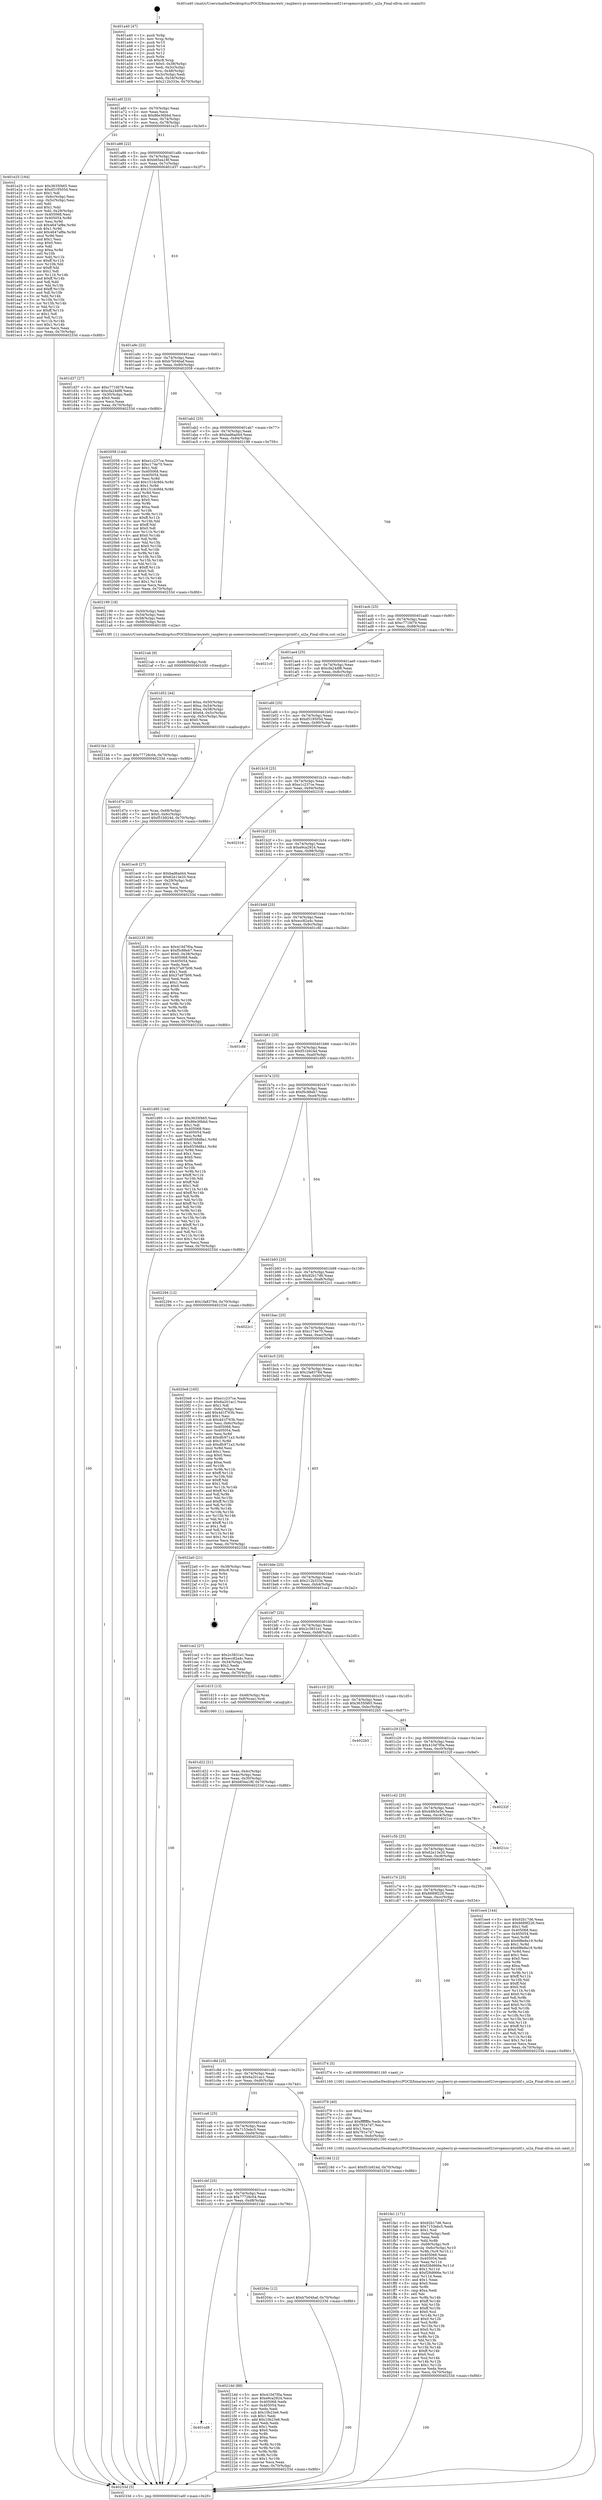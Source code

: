 digraph "0x401a40" {
  label = "0x401a40 (/mnt/c/Users/mathe/Desktop/tcc/POCII/binaries/extr_raspberry-pi-osexerciseslesson021evopensrcprintf.c_ui2a_Final-ollvm.out::main(0))"
  labelloc = "t"
  node[shape=record]

  Entry [label="",width=0.3,height=0.3,shape=circle,fillcolor=black,style=filled]
  "0x401a6f" [label="{
     0x401a6f [23]\l
     | [instrs]\l
     &nbsp;&nbsp;0x401a6f \<+3\>: mov -0x70(%rbp),%eax\l
     &nbsp;&nbsp;0x401a72 \<+2\>: mov %eax,%ecx\l
     &nbsp;&nbsp;0x401a74 \<+6\>: sub $0x86e36bbd,%ecx\l
     &nbsp;&nbsp;0x401a7a \<+3\>: mov %eax,-0x74(%rbp)\l
     &nbsp;&nbsp;0x401a7d \<+3\>: mov %ecx,-0x78(%rbp)\l
     &nbsp;&nbsp;0x401a80 \<+6\>: je 0000000000401e25 \<main+0x3e5\>\l
  }"]
  "0x401e25" [label="{
     0x401e25 [164]\l
     | [instrs]\l
     &nbsp;&nbsp;0x401e25 \<+5\>: mov $0x3635f465,%eax\l
     &nbsp;&nbsp;0x401e2a \<+5\>: mov $0xd519505d,%ecx\l
     &nbsp;&nbsp;0x401e2f \<+2\>: mov $0x1,%dl\l
     &nbsp;&nbsp;0x401e31 \<+3\>: mov -0x6c(%rbp),%esi\l
     &nbsp;&nbsp;0x401e34 \<+3\>: cmp -0x5c(%rbp),%esi\l
     &nbsp;&nbsp;0x401e37 \<+4\>: setl %dil\l
     &nbsp;&nbsp;0x401e3b \<+4\>: and $0x1,%dil\l
     &nbsp;&nbsp;0x401e3f \<+4\>: mov %dil,-0x29(%rbp)\l
     &nbsp;&nbsp;0x401e43 \<+7\>: mov 0x405068,%esi\l
     &nbsp;&nbsp;0x401e4a \<+8\>: mov 0x405054,%r8d\l
     &nbsp;&nbsp;0x401e52 \<+3\>: mov %esi,%r9d\l
     &nbsp;&nbsp;0x401e55 \<+7\>: sub $0x4647af8e,%r9d\l
     &nbsp;&nbsp;0x401e5c \<+4\>: sub $0x1,%r9d\l
     &nbsp;&nbsp;0x401e60 \<+7\>: add $0x4647af8e,%r9d\l
     &nbsp;&nbsp;0x401e67 \<+4\>: imul %r9d,%esi\l
     &nbsp;&nbsp;0x401e6b \<+3\>: and $0x1,%esi\l
     &nbsp;&nbsp;0x401e6e \<+3\>: cmp $0x0,%esi\l
     &nbsp;&nbsp;0x401e71 \<+4\>: sete %dil\l
     &nbsp;&nbsp;0x401e75 \<+4\>: cmp $0xa,%r8d\l
     &nbsp;&nbsp;0x401e79 \<+4\>: setl %r10b\l
     &nbsp;&nbsp;0x401e7d \<+3\>: mov %dil,%r11b\l
     &nbsp;&nbsp;0x401e80 \<+4\>: xor $0xff,%r11b\l
     &nbsp;&nbsp;0x401e84 \<+3\>: mov %r10b,%bl\l
     &nbsp;&nbsp;0x401e87 \<+3\>: xor $0xff,%bl\l
     &nbsp;&nbsp;0x401e8a \<+3\>: xor $0x1,%dl\l
     &nbsp;&nbsp;0x401e8d \<+3\>: mov %r11b,%r14b\l
     &nbsp;&nbsp;0x401e90 \<+4\>: and $0xff,%r14b\l
     &nbsp;&nbsp;0x401e94 \<+3\>: and %dl,%dil\l
     &nbsp;&nbsp;0x401e97 \<+3\>: mov %bl,%r15b\l
     &nbsp;&nbsp;0x401e9a \<+4\>: and $0xff,%r15b\l
     &nbsp;&nbsp;0x401e9e \<+3\>: and %dl,%r10b\l
     &nbsp;&nbsp;0x401ea1 \<+3\>: or %dil,%r14b\l
     &nbsp;&nbsp;0x401ea4 \<+3\>: or %r10b,%r15b\l
     &nbsp;&nbsp;0x401ea7 \<+3\>: xor %r15b,%r14b\l
     &nbsp;&nbsp;0x401eaa \<+3\>: or %bl,%r11b\l
     &nbsp;&nbsp;0x401ead \<+4\>: xor $0xff,%r11b\l
     &nbsp;&nbsp;0x401eb1 \<+3\>: or $0x1,%dl\l
     &nbsp;&nbsp;0x401eb4 \<+3\>: and %dl,%r11b\l
     &nbsp;&nbsp;0x401eb7 \<+3\>: or %r11b,%r14b\l
     &nbsp;&nbsp;0x401eba \<+4\>: test $0x1,%r14b\l
     &nbsp;&nbsp;0x401ebe \<+3\>: cmovne %ecx,%eax\l
     &nbsp;&nbsp;0x401ec1 \<+3\>: mov %eax,-0x70(%rbp)\l
     &nbsp;&nbsp;0x401ec4 \<+5\>: jmp 000000000040233d \<main+0x8fd\>\l
  }"]
  "0x401a86" [label="{
     0x401a86 [22]\l
     | [instrs]\l
     &nbsp;&nbsp;0x401a86 \<+5\>: jmp 0000000000401a8b \<main+0x4b\>\l
     &nbsp;&nbsp;0x401a8b \<+3\>: mov -0x74(%rbp),%eax\l
     &nbsp;&nbsp;0x401a8e \<+5\>: sub $0xb65ea18f,%eax\l
     &nbsp;&nbsp;0x401a93 \<+3\>: mov %eax,-0x7c(%rbp)\l
     &nbsp;&nbsp;0x401a96 \<+6\>: je 0000000000401d37 \<main+0x2f7\>\l
  }"]
  Exit [label="",width=0.3,height=0.3,shape=circle,fillcolor=black,style=filled,peripheries=2]
  "0x401d37" [label="{
     0x401d37 [27]\l
     | [instrs]\l
     &nbsp;&nbsp;0x401d37 \<+5\>: mov $0xc771fd79,%eax\l
     &nbsp;&nbsp;0x401d3c \<+5\>: mov $0xcfa24df8,%ecx\l
     &nbsp;&nbsp;0x401d41 \<+3\>: mov -0x30(%rbp),%edx\l
     &nbsp;&nbsp;0x401d44 \<+3\>: cmp $0x0,%edx\l
     &nbsp;&nbsp;0x401d47 \<+3\>: cmove %ecx,%eax\l
     &nbsp;&nbsp;0x401d4a \<+3\>: mov %eax,-0x70(%rbp)\l
     &nbsp;&nbsp;0x401d4d \<+5\>: jmp 000000000040233d \<main+0x8fd\>\l
  }"]
  "0x401a9c" [label="{
     0x401a9c [22]\l
     | [instrs]\l
     &nbsp;&nbsp;0x401a9c \<+5\>: jmp 0000000000401aa1 \<main+0x61\>\l
     &nbsp;&nbsp;0x401aa1 \<+3\>: mov -0x74(%rbp),%eax\l
     &nbsp;&nbsp;0x401aa4 \<+5\>: sub $0xb7b04baf,%eax\l
     &nbsp;&nbsp;0x401aa9 \<+3\>: mov %eax,-0x80(%rbp)\l
     &nbsp;&nbsp;0x401aac \<+6\>: je 0000000000402058 \<main+0x618\>\l
  }"]
  "0x401cd8" [label="{
     0x401cd8\l
  }", style=dashed]
  "0x402058" [label="{
     0x402058 [144]\l
     | [instrs]\l
     &nbsp;&nbsp;0x402058 \<+5\>: mov $0xe1c237ce,%eax\l
     &nbsp;&nbsp;0x40205d \<+5\>: mov $0xc174e70,%ecx\l
     &nbsp;&nbsp;0x402062 \<+2\>: mov $0x1,%dl\l
     &nbsp;&nbsp;0x402064 \<+7\>: mov 0x405068,%esi\l
     &nbsp;&nbsp;0x40206b \<+7\>: mov 0x405054,%edi\l
     &nbsp;&nbsp;0x402072 \<+3\>: mov %esi,%r8d\l
     &nbsp;&nbsp;0x402075 \<+7\>: add $0x151dc9d4,%r8d\l
     &nbsp;&nbsp;0x40207c \<+4\>: sub $0x1,%r8d\l
     &nbsp;&nbsp;0x402080 \<+7\>: sub $0x151dc9d4,%r8d\l
     &nbsp;&nbsp;0x402087 \<+4\>: imul %r8d,%esi\l
     &nbsp;&nbsp;0x40208b \<+3\>: and $0x1,%esi\l
     &nbsp;&nbsp;0x40208e \<+3\>: cmp $0x0,%esi\l
     &nbsp;&nbsp;0x402091 \<+4\>: sete %r9b\l
     &nbsp;&nbsp;0x402095 \<+3\>: cmp $0xa,%edi\l
     &nbsp;&nbsp;0x402098 \<+4\>: setl %r10b\l
     &nbsp;&nbsp;0x40209c \<+3\>: mov %r9b,%r11b\l
     &nbsp;&nbsp;0x40209f \<+4\>: xor $0xff,%r11b\l
     &nbsp;&nbsp;0x4020a3 \<+3\>: mov %r10b,%bl\l
     &nbsp;&nbsp;0x4020a6 \<+3\>: xor $0xff,%bl\l
     &nbsp;&nbsp;0x4020a9 \<+3\>: xor $0x0,%dl\l
     &nbsp;&nbsp;0x4020ac \<+3\>: mov %r11b,%r14b\l
     &nbsp;&nbsp;0x4020af \<+4\>: and $0x0,%r14b\l
     &nbsp;&nbsp;0x4020b3 \<+3\>: and %dl,%r9b\l
     &nbsp;&nbsp;0x4020b6 \<+3\>: mov %bl,%r15b\l
     &nbsp;&nbsp;0x4020b9 \<+4\>: and $0x0,%r15b\l
     &nbsp;&nbsp;0x4020bd \<+3\>: and %dl,%r10b\l
     &nbsp;&nbsp;0x4020c0 \<+3\>: or %r9b,%r14b\l
     &nbsp;&nbsp;0x4020c3 \<+3\>: or %r10b,%r15b\l
     &nbsp;&nbsp;0x4020c6 \<+3\>: xor %r15b,%r14b\l
     &nbsp;&nbsp;0x4020c9 \<+3\>: or %bl,%r11b\l
     &nbsp;&nbsp;0x4020cc \<+4\>: xor $0xff,%r11b\l
     &nbsp;&nbsp;0x4020d0 \<+3\>: or $0x0,%dl\l
     &nbsp;&nbsp;0x4020d3 \<+3\>: and %dl,%r11b\l
     &nbsp;&nbsp;0x4020d6 \<+3\>: or %r11b,%r14b\l
     &nbsp;&nbsp;0x4020d9 \<+4\>: test $0x1,%r14b\l
     &nbsp;&nbsp;0x4020dd \<+3\>: cmovne %ecx,%eax\l
     &nbsp;&nbsp;0x4020e0 \<+3\>: mov %eax,-0x70(%rbp)\l
     &nbsp;&nbsp;0x4020e3 \<+5\>: jmp 000000000040233d \<main+0x8fd\>\l
  }"]
  "0x401ab2" [label="{
     0x401ab2 [25]\l
     | [instrs]\l
     &nbsp;&nbsp;0x401ab2 \<+5\>: jmp 0000000000401ab7 \<main+0x77\>\l
     &nbsp;&nbsp;0x401ab7 \<+3\>: mov -0x74(%rbp),%eax\l
     &nbsp;&nbsp;0x401aba \<+5\>: sub $0xbad6ad44,%eax\l
     &nbsp;&nbsp;0x401abf \<+6\>: mov %eax,-0x84(%rbp)\l
     &nbsp;&nbsp;0x401ac5 \<+6\>: je 0000000000402199 \<main+0x759\>\l
  }"]
  "0x4021dd" [label="{
     0x4021dd [88]\l
     | [instrs]\l
     &nbsp;&nbsp;0x4021dd \<+5\>: mov $0x410d7f0a,%eax\l
     &nbsp;&nbsp;0x4021e2 \<+5\>: mov $0xe9ca2924,%ecx\l
     &nbsp;&nbsp;0x4021e7 \<+7\>: mov 0x405068,%edx\l
     &nbsp;&nbsp;0x4021ee \<+7\>: mov 0x405054,%esi\l
     &nbsp;&nbsp;0x4021f5 \<+2\>: mov %edx,%edi\l
     &nbsp;&nbsp;0x4021f7 \<+6\>: sub $0x10b23e6,%edi\l
     &nbsp;&nbsp;0x4021fd \<+3\>: sub $0x1,%edi\l
     &nbsp;&nbsp;0x402200 \<+6\>: add $0x10b23e6,%edi\l
     &nbsp;&nbsp;0x402206 \<+3\>: imul %edi,%edx\l
     &nbsp;&nbsp;0x402209 \<+3\>: and $0x1,%edx\l
     &nbsp;&nbsp;0x40220c \<+3\>: cmp $0x0,%edx\l
     &nbsp;&nbsp;0x40220f \<+4\>: sete %r8b\l
     &nbsp;&nbsp;0x402213 \<+3\>: cmp $0xa,%esi\l
     &nbsp;&nbsp;0x402216 \<+4\>: setl %r9b\l
     &nbsp;&nbsp;0x40221a \<+3\>: mov %r8b,%r10b\l
     &nbsp;&nbsp;0x40221d \<+3\>: and %r9b,%r10b\l
     &nbsp;&nbsp;0x402220 \<+3\>: xor %r9b,%r8b\l
     &nbsp;&nbsp;0x402223 \<+3\>: or %r8b,%r10b\l
     &nbsp;&nbsp;0x402226 \<+4\>: test $0x1,%r10b\l
     &nbsp;&nbsp;0x40222a \<+3\>: cmovne %ecx,%eax\l
     &nbsp;&nbsp;0x40222d \<+3\>: mov %eax,-0x70(%rbp)\l
     &nbsp;&nbsp;0x402230 \<+5\>: jmp 000000000040233d \<main+0x8fd\>\l
  }"]
  "0x402199" [label="{
     0x402199 [18]\l
     | [instrs]\l
     &nbsp;&nbsp;0x402199 \<+3\>: mov -0x50(%rbp),%edi\l
     &nbsp;&nbsp;0x40219c \<+3\>: mov -0x54(%rbp),%esi\l
     &nbsp;&nbsp;0x40219f \<+3\>: mov -0x58(%rbp),%edx\l
     &nbsp;&nbsp;0x4021a2 \<+4\>: mov -0x68(%rbp),%rcx\l
     &nbsp;&nbsp;0x4021a6 \<+5\>: call 00000000004013f0 \<ui2a\>\l
     | [calls]\l
     &nbsp;&nbsp;0x4013f0 \{1\} (/mnt/c/Users/mathe/Desktop/tcc/POCII/binaries/extr_raspberry-pi-osexerciseslesson021evopensrcprintf.c_ui2a_Final-ollvm.out::ui2a)\l
  }"]
  "0x401acb" [label="{
     0x401acb [25]\l
     | [instrs]\l
     &nbsp;&nbsp;0x401acb \<+5\>: jmp 0000000000401ad0 \<main+0x90\>\l
     &nbsp;&nbsp;0x401ad0 \<+3\>: mov -0x74(%rbp),%eax\l
     &nbsp;&nbsp;0x401ad3 \<+5\>: sub $0xc771fd79,%eax\l
     &nbsp;&nbsp;0x401ad8 \<+6\>: mov %eax,-0x88(%rbp)\l
     &nbsp;&nbsp;0x401ade \<+6\>: je 00000000004021c0 \<main+0x780\>\l
  }"]
  "0x4021b4" [label="{
     0x4021b4 [12]\l
     | [instrs]\l
     &nbsp;&nbsp;0x4021b4 \<+7\>: movl $0x77728c04,-0x70(%rbp)\l
     &nbsp;&nbsp;0x4021bb \<+5\>: jmp 000000000040233d \<main+0x8fd\>\l
  }"]
  "0x4021c0" [label="{
     0x4021c0\l
  }", style=dashed]
  "0x401ae4" [label="{
     0x401ae4 [25]\l
     | [instrs]\l
     &nbsp;&nbsp;0x401ae4 \<+5\>: jmp 0000000000401ae9 \<main+0xa9\>\l
     &nbsp;&nbsp;0x401ae9 \<+3\>: mov -0x74(%rbp),%eax\l
     &nbsp;&nbsp;0x401aec \<+5\>: sub $0xcfa24df8,%eax\l
     &nbsp;&nbsp;0x401af1 \<+6\>: mov %eax,-0x8c(%rbp)\l
     &nbsp;&nbsp;0x401af7 \<+6\>: je 0000000000401d52 \<main+0x312\>\l
  }"]
  "0x4021ab" [label="{
     0x4021ab [9]\l
     | [instrs]\l
     &nbsp;&nbsp;0x4021ab \<+4\>: mov -0x68(%rbp),%rdi\l
     &nbsp;&nbsp;0x4021af \<+5\>: call 0000000000401030 \<free@plt\>\l
     | [calls]\l
     &nbsp;&nbsp;0x401030 \{1\} (unknown)\l
  }"]
  "0x401d52" [label="{
     0x401d52 [44]\l
     | [instrs]\l
     &nbsp;&nbsp;0x401d52 \<+7\>: movl $0xa,-0x50(%rbp)\l
     &nbsp;&nbsp;0x401d59 \<+7\>: movl $0xa,-0x54(%rbp)\l
     &nbsp;&nbsp;0x401d60 \<+7\>: movl $0xa,-0x58(%rbp)\l
     &nbsp;&nbsp;0x401d67 \<+7\>: movl $0x64,-0x5c(%rbp)\l
     &nbsp;&nbsp;0x401d6e \<+4\>: movslq -0x5c(%rbp),%rax\l
     &nbsp;&nbsp;0x401d72 \<+4\>: shl $0x0,%rax\l
     &nbsp;&nbsp;0x401d76 \<+3\>: mov %rax,%rdi\l
     &nbsp;&nbsp;0x401d79 \<+5\>: call 0000000000401050 \<malloc@plt\>\l
     | [calls]\l
     &nbsp;&nbsp;0x401050 \{1\} (unknown)\l
  }"]
  "0x401afd" [label="{
     0x401afd [25]\l
     | [instrs]\l
     &nbsp;&nbsp;0x401afd \<+5\>: jmp 0000000000401b02 \<main+0xc2\>\l
     &nbsp;&nbsp;0x401b02 \<+3\>: mov -0x74(%rbp),%eax\l
     &nbsp;&nbsp;0x401b05 \<+5\>: sub $0xd519505d,%eax\l
     &nbsp;&nbsp;0x401b0a \<+6\>: mov %eax,-0x90(%rbp)\l
     &nbsp;&nbsp;0x401b10 \<+6\>: je 0000000000401ec9 \<main+0x489\>\l
  }"]
  "0x401cbf" [label="{
     0x401cbf [25]\l
     | [instrs]\l
     &nbsp;&nbsp;0x401cbf \<+5\>: jmp 0000000000401cc4 \<main+0x284\>\l
     &nbsp;&nbsp;0x401cc4 \<+3\>: mov -0x74(%rbp),%eax\l
     &nbsp;&nbsp;0x401cc7 \<+5\>: sub $0x77728c04,%eax\l
     &nbsp;&nbsp;0x401ccc \<+6\>: mov %eax,-0xd8(%rbp)\l
     &nbsp;&nbsp;0x401cd2 \<+6\>: je 00000000004021dd \<main+0x79d\>\l
  }"]
  "0x401ec9" [label="{
     0x401ec9 [27]\l
     | [instrs]\l
     &nbsp;&nbsp;0x401ec9 \<+5\>: mov $0xbad6ad44,%eax\l
     &nbsp;&nbsp;0x401ece \<+5\>: mov $0x62e13e20,%ecx\l
     &nbsp;&nbsp;0x401ed3 \<+3\>: mov -0x29(%rbp),%dl\l
     &nbsp;&nbsp;0x401ed6 \<+3\>: test $0x1,%dl\l
     &nbsp;&nbsp;0x401ed9 \<+3\>: cmovne %ecx,%eax\l
     &nbsp;&nbsp;0x401edc \<+3\>: mov %eax,-0x70(%rbp)\l
     &nbsp;&nbsp;0x401edf \<+5\>: jmp 000000000040233d \<main+0x8fd\>\l
  }"]
  "0x401b16" [label="{
     0x401b16 [25]\l
     | [instrs]\l
     &nbsp;&nbsp;0x401b16 \<+5\>: jmp 0000000000401b1b \<main+0xdb\>\l
     &nbsp;&nbsp;0x401b1b \<+3\>: mov -0x74(%rbp),%eax\l
     &nbsp;&nbsp;0x401b1e \<+5\>: sub $0xe1c237ce,%eax\l
     &nbsp;&nbsp;0x401b23 \<+6\>: mov %eax,-0x94(%rbp)\l
     &nbsp;&nbsp;0x401b29 \<+6\>: je 0000000000402316 \<main+0x8d6\>\l
  }"]
  "0x40204c" [label="{
     0x40204c [12]\l
     | [instrs]\l
     &nbsp;&nbsp;0x40204c \<+7\>: movl $0xb7b04baf,-0x70(%rbp)\l
     &nbsp;&nbsp;0x402053 \<+5\>: jmp 000000000040233d \<main+0x8fd\>\l
  }"]
  "0x402316" [label="{
     0x402316\l
  }", style=dashed]
  "0x401b2f" [label="{
     0x401b2f [25]\l
     | [instrs]\l
     &nbsp;&nbsp;0x401b2f \<+5\>: jmp 0000000000401b34 \<main+0xf4\>\l
     &nbsp;&nbsp;0x401b34 \<+3\>: mov -0x74(%rbp),%eax\l
     &nbsp;&nbsp;0x401b37 \<+5\>: sub $0xe9ca2924,%eax\l
     &nbsp;&nbsp;0x401b3c \<+6\>: mov %eax,-0x98(%rbp)\l
     &nbsp;&nbsp;0x401b42 \<+6\>: je 0000000000402235 \<main+0x7f5\>\l
  }"]
  "0x401ca6" [label="{
     0x401ca6 [25]\l
     | [instrs]\l
     &nbsp;&nbsp;0x401ca6 \<+5\>: jmp 0000000000401cab \<main+0x26b\>\l
     &nbsp;&nbsp;0x401cab \<+3\>: mov -0x74(%rbp),%eax\l
     &nbsp;&nbsp;0x401cae \<+5\>: sub $0x7153ebc5,%eax\l
     &nbsp;&nbsp;0x401cb3 \<+6\>: mov %eax,-0xd4(%rbp)\l
     &nbsp;&nbsp;0x401cb9 \<+6\>: je 000000000040204c \<main+0x60c\>\l
  }"]
  "0x402235" [label="{
     0x402235 [95]\l
     | [instrs]\l
     &nbsp;&nbsp;0x402235 \<+5\>: mov $0x410d7f0a,%eax\l
     &nbsp;&nbsp;0x40223a \<+5\>: mov $0xf5c88eb7,%ecx\l
     &nbsp;&nbsp;0x40223f \<+7\>: movl $0x0,-0x38(%rbp)\l
     &nbsp;&nbsp;0x402246 \<+7\>: mov 0x405068,%edx\l
     &nbsp;&nbsp;0x40224d \<+7\>: mov 0x405054,%esi\l
     &nbsp;&nbsp;0x402254 \<+2\>: mov %edx,%edi\l
     &nbsp;&nbsp;0x402256 \<+6\>: sub $0x37a97b06,%edi\l
     &nbsp;&nbsp;0x40225c \<+3\>: sub $0x1,%edi\l
     &nbsp;&nbsp;0x40225f \<+6\>: add $0x37a97b06,%edi\l
     &nbsp;&nbsp;0x402265 \<+3\>: imul %edi,%edx\l
     &nbsp;&nbsp;0x402268 \<+3\>: and $0x1,%edx\l
     &nbsp;&nbsp;0x40226b \<+3\>: cmp $0x0,%edx\l
     &nbsp;&nbsp;0x40226e \<+4\>: sete %r8b\l
     &nbsp;&nbsp;0x402272 \<+3\>: cmp $0xa,%esi\l
     &nbsp;&nbsp;0x402275 \<+4\>: setl %r9b\l
     &nbsp;&nbsp;0x402279 \<+3\>: mov %r8b,%r10b\l
     &nbsp;&nbsp;0x40227c \<+3\>: and %r9b,%r10b\l
     &nbsp;&nbsp;0x40227f \<+3\>: xor %r9b,%r8b\l
     &nbsp;&nbsp;0x402282 \<+3\>: or %r8b,%r10b\l
     &nbsp;&nbsp;0x402285 \<+4\>: test $0x1,%r10b\l
     &nbsp;&nbsp;0x402289 \<+3\>: cmovne %ecx,%eax\l
     &nbsp;&nbsp;0x40228c \<+3\>: mov %eax,-0x70(%rbp)\l
     &nbsp;&nbsp;0x40228f \<+5\>: jmp 000000000040233d \<main+0x8fd\>\l
  }"]
  "0x401b48" [label="{
     0x401b48 [25]\l
     | [instrs]\l
     &nbsp;&nbsp;0x401b48 \<+5\>: jmp 0000000000401b4d \<main+0x10d\>\l
     &nbsp;&nbsp;0x401b4d \<+3\>: mov -0x74(%rbp),%eax\l
     &nbsp;&nbsp;0x401b50 \<+5\>: sub $0xecc82a4c,%eax\l
     &nbsp;&nbsp;0x401b55 \<+6\>: mov %eax,-0x9c(%rbp)\l
     &nbsp;&nbsp;0x401b5b \<+6\>: je 0000000000401cfd \<main+0x2bd\>\l
  }"]
  "0x40218d" [label="{
     0x40218d [12]\l
     | [instrs]\l
     &nbsp;&nbsp;0x40218d \<+7\>: movl $0xf51b924d,-0x70(%rbp)\l
     &nbsp;&nbsp;0x402194 \<+5\>: jmp 000000000040233d \<main+0x8fd\>\l
  }"]
  "0x401cfd" [label="{
     0x401cfd\l
  }", style=dashed]
  "0x401b61" [label="{
     0x401b61 [25]\l
     | [instrs]\l
     &nbsp;&nbsp;0x401b61 \<+5\>: jmp 0000000000401b66 \<main+0x126\>\l
     &nbsp;&nbsp;0x401b66 \<+3\>: mov -0x74(%rbp),%eax\l
     &nbsp;&nbsp;0x401b69 \<+5\>: sub $0xf51b924d,%eax\l
     &nbsp;&nbsp;0x401b6e \<+6\>: mov %eax,-0xa0(%rbp)\l
     &nbsp;&nbsp;0x401b74 \<+6\>: je 0000000000401d95 \<main+0x355\>\l
  }"]
  "0x401fa1" [label="{
     0x401fa1 [171]\l
     | [instrs]\l
     &nbsp;&nbsp;0x401fa1 \<+5\>: mov $0x92b17d6,%ecx\l
     &nbsp;&nbsp;0x401fa6 \<+5\>: mov $0x7153ebc5,%edx\l
     &nbsp;&nbsp;0x401fab \<+3\>: mov $0x1,%sil\l
     &nbsp;&nbsp;0x401fae \<+6\>: mov -0xdc(%rbp),%edi\l
     &nbsp;&nbsp;0x401fb4 \<+3\>: imul %eax,%edi\l
     &nbsp;&nbsp;0x401fb7 \<+3\>: mov %dil,%r8b\l
     &nbsp;&nbsp;0x401fba \<+4\>: mov -0x68(%rbp),%r9\l
     &nbsp;&nbsp;0x401fbe \<+4\>: movslq -0x6c(%rbp),%r10\l
     &nbsp;&nbsp;0x401fc2 \<+4\>: mov %r8b,(%r9,%r10,1)\l
     &nbsp;&nbsp;0x401fc6 \<+7\>: mov 0x405068,%eax\l
     &nbsp;&nbsp;0x401fcd \<+7\>: mov 0x405054,%edi\l
     &nbsp;&nbsp;0x401fd4 \<+3\>: mov %eax,%r11d\l
     &nbsp;&nbsp;0x401fd7 \<+7\>: add $0xf28d666e,%r11d\l
     &nbsp;&nbsp;0x401fde \<+4\>: sub $0x1,%r11d\l
     &nbsp;&nbsp;0x401fe2 \<+7\>: sub $0xf28d666e,%r11d\l
     &nbsp;&nbsp;0x401fe9 \<+4\>: imul %r11d,%eax\l
     &nbsp;&nbsp;0x401fed \<+3\>: and $0x1,%eax\l
     &nbsp;&nbsp;0x401ff0 \<+3\>: cmp $0x0,%eax\l
     &nbsp;&nbsp;0x401ff3 \<+4\>: sete %r8b\l
     &nbsp;&nbsp;0x401ff7 \<+3\>: cmp $0xa,%edi\l
     &nbsp;&nbsp;0x401ffa \<+3\>: setl %bl\l
     &nbsp;&nbsp;0x401ffd \<+3\>: mov %r8b,%r14b\l
     &nbsp;&nbsp;0x402000 \<+4\>: xor $0xff,%r14b\l
     &nbsp;&nbsp;0x402004 \<+3\>: mov %bl,%r15b\l
     &nbsp;&nbsp;0x402007 \<+4\>: xor $0xff,%r15b\l
     &nbsp;&nbsp;0x40200b \<+4\>: xor $0x0,%sil\l
     &nbsp;&nbsp;0x40200f \<+3\>: mov %r14b,%r12b\l
     &nbsp;&nbsp;0x402012 \<+4\>: and $0x0,%r12b\l
     &nbsp;&nbsp;0x402016 \<+3\>: and %sil,%r8b\l
     &nbsp;&nbsp;0x402019 \<+3\>: mov %r15b,%r13b\l
     &nbsp;&nbsp;0x40201c \<+4\>: and $0x0,%r13b\l
     &nbsp;&nbsp;0x402020 \<+3\>: and %sil,%bl\l
     &nbsp;&nbsp;0x402023 \<+3\>: or %r8b,%r12b\l
     &nbsp;&nbsp;0x402026 \<+3\>: or %bl,%r13b\l
     &nbsp;&nbsp;0x402029 \<+3\>: xor %r13b,%r12b\l
     &nbsp;&nbsp;0x40202c \<+3\>: or %r15b,%r14b\l
     &nbsp;&nbsp;0x40202f \<+4\>: xor $0xff,%r14b\l
     &nbsp;&nbsp;0x402033 \<+4\>: or $0x0,%sil\l
     &nbsp;&nbsp;0x402037 \<+3\>: and %sil,%r14b\l
     &nbsp;&nbsp;0x40203a \<+3\>: or %r14b,%r12b\l
     &nbsp;&nbsp;0x40203d \<+4\>: test $0x1,%r12b\l
     &nbsp;&nbsp;0x402041 \<+3\>: cmovne %edx,%ecx\l
     &nbsp;&nbsp;0x402044 \<+3\>: mov %ecx,-0x70(%rbp)\l
     &nbsp;&nbsp;0x402047 \<+5\>: jmp 000000000040233d \<main+0x8fd\>\l
  }"]
  "0x401d95" [label="{
     0x401d95 [144]\l
     | [instrs]\l
     &nbsp;&nbsp;0x401d95 \<+5\>: mov $0x3635f465,%eax\l
     &nbsp;&nbsp;0x401d9a \<+5\>: mov $0x86e36bbd,%ecx\l
     &nbsp;&nbsp;0x401d9f \<+2\>: mov $0x1,%dl\l
     &nbsp;&nbsp;0x401da1 \<+7\>: mov 0x405068,%esi\l
     &nbsp;&nbsp;0x401da8 \<+7\>: mov 0x405054,%edi\l
     &nbsp;&nbsp;0x401daf \<+3\>: mov %esi,%r8d\l
     &nbsp;&nbsp;0x401db2 \<+7\>: add $0x6558d8a1,%r8d\l
     &nbsp;&nbsp;0x401db9 \<+4\>: sub $0x1,%r8d\l
     &nbsp;&nbsp;0x401dbd \<+7\>: sub $0x6558d8a1,%r8d\l
     &nbsp;&nbsp;0x401dc4 \<+4\>: imul %r8d,%esi\l
     &nbsp;&nbsp;0x401dc8 \<+3\>: and $0x1,%esi\l
     &nbsp;&nbsp;0x401dcb \<+3\>: cmp $0x0,%esi\l
     &nbsp;&nbsp;0x401dce \<+4\>: sete %r9b\l
     &nbsp;&nbsp;0x401dd2 \<+3\>: cmp $0xa,%edi\l
     &nbsp;&nbsp;0x401dd5 \<+4\>: setl %r10b\l
     &nbsp;&nbsp;0x401dd9 \<+3\>: mov %r9b,%r11b\l
     &nbsp;&nbsp;0x401ddc \<+4\>: xor $0xff,%r11b\l
     &nbsp;&nbsp;0x401de0 \<+3\>: mov %r10b,%bl\l
     &nbsp;&nbsp;0x401de3 \<+3\>: xor $0xff,%bl\l
     &nbsp;&nbsp;0x401de6 \<+3\>: xor $0x1,%dl\l
     &nbsp;&nbsp;0x401de9 \<+3\>: mov %r11b,%r14b\l
     &nbsp;&nbsp;0x401dec \<+4\>: and $0xff,%r14b\l
     &nbsp;&nbsp;0x401df0 \<+3\>: and %dl,%r9b\l
     &nbsp;&nbsp;0x401df3 \<+3\>: mov %bl,%r15b\l
     &nbsp;&nbsp;0x401df6 \<+4\>: and $0xff,%r15b\l
     &nbsp;&nbsp;0x401dfa \<+3\>: and %dl,%r10b\l
     &nbsp;&nbsp;0x401dfd \<+3\>: or %r9b,%r14b\l
     &nbsp;&nbsp;0x401e00 \<+3\>: or %r10b,%r15b\l
     &nbsp;&nbsp;0x401e03 \<+3\>: xor %r15b,%r14b\l
     &nbsp;&nbsp;0x401e06 \<+3\>: or %bl,%r11b\l
     &nbsp;&nbsp;0x401e09 \<+4\>: xor $0xff,%r11b\l
     &nbsp;&nbsp;0x401e0d \<+3\>: or $0x1,%dl\l
     &nbsp;&nbsp;0x401e10 \<+3\>: and %dl,%r11b\l
     &nbsp;&nbsp;0x401e13 \<+3\>: or %r11b,%r14b\l
     &nbsp;&nbsp;0x401e16 \<+4\>: test $0x1,%r14b\l
     &nbsp;&nbsp;0x401e1a \<+3\>: cmovne %ecx,%eax\l
     &nbsp;&nbsp;0x401e1d \<+3\>: mov %eax,-0x70(%rbp)\l
     &nbsp;&nbsp;0x401e20 \<+5\>: jmp 000000000040233d \<main+0x8fd\>\l
  }"]
  "0x401b7a" [label="{
     0x401b7a [25]\l
     | [instrs]\l
     &nbsp;&nbsp;0x401b7a \<+5\>: jmp 0000000000401b7f \<main+0x13f\>\l
     &nbsp;&nbsp;0x401b7f \<+3\>: mov -0x74(%rbp),%eax\l
     &nbsp;&nbsp;0x401b82 \<+5\>: sub $0xf5c88eb7,%eax\l
     &nbsp;&nbsp;0x401b87 \<+6\>: mov %eax,-0xa4(%rbp)\l
     &nbsp;&nbsp;0x401b8d \<+6\>: je 0000000000402294 \<main+0x854\>\l
  }"]
  "0x401f79" [label="{
     0x401f79 [40]\l
     | [instrs]\l
     &nbsp;&nbsp;0x401f79 \<+5\>: mov $0x2,%ecx\l
     &nbsp;&nbsp;0x401f7e \<+1\>: cltd\l
     &nbsp;&nbsp;0x401f7f \<+2\>: idiv %ecx\l
     &nbsp;&nbsp;0x401f81 \<+6\>: imul $0xfffffffe,%edx,%ecx\l
     &nbsp;&nbsp;0x401f87 \<+6\>: sub $0x791e7d7,%ecx\l
     &nbsp;&nbsp;0x401f8d \<+3\>: add $0x1,%ecx\l
     &nbsp;&nbsp;0x401f90 \<+6\>: add $0x791e7d7,%ecx\l
     &nbsp;&nbsp;0x401f96 \<+6\>: mov %ecx,-0xdc(%rbp)\l
     &nbsp;&nbsp;0x401f9c \<+5\>: call 0000000000401160 \<next_i\>\l
     | [calls]\l
     &nbsp;&nbsp;0x401160 \{100\} (/mnt/c/Users/mathe/Desktop/tcc/POCII/binaries/extr_raspberry-pi-osexerciseslesson021evopensrcprintf.c_ui2a_Final-ollvm.out::next_i)\l
  }"]
  "0x402294" [label="{
     0x402294 [12]\l
     | [instrs]\l
     &nbsp;&nbsp;0x402294 \<+7\>: movl $0x1fa83784,-0x70(%rbp)\l
     &nbsp;&nbsp;0x40229b \<+5\>: jmp 000000000040233d \<main+0x8fd\>\l
  }"]
  "0x401b93" [label="{
     0x401b93 [25]\l
     | [instrs]\l
     &nbsp;&nbsp;0x401b93 \<+5\>: jmp 0000000000401b98 \<main+0x158\>\l
     &nbsp;&nbsp;0x401b98 \<+3\>: mov -0x74(%rbp),%eax\l
     &nbsp;&nbsp;0x401b9b \<+5\>: sub $0x92b17d6,%eax\l
     &nbsp;&nbsp;0x401ba0 \<+6\>: mov %eax,-0xa8(%rbp)\l
     &nbsp;&nbsp;0x401ba6 \<+6\>: je 00000000004022c1 \<main+0x881\>\l
  }"]
  "0x401c8d" [label="{
     0x401c8d [25]\l
     | [instrs]\l
     &nbsp;&nbsp;0x401c8d \<+5\>: jmp 0000000000401c92 \<main+0x252\>\l
     &nbsp;&nbsp;0x401c92 \<+3\>: mov -0x74(%rbp),%eax\l
     &nbsp;&nbsp;0x401c95 \<+5\>: sub $0x6a201ac1,%eax\l
     &nbsp;&nbsp;0x401c9a \<+6\>: mov %eax,-0xd0(%rbp)\l
     &nbsp;&nbsp;0x401ca0 \<+6\>: je 000000000040218d \<main+0x74d\>\l
  }"]
  "0x4022c1" [label="{
     0x4022c1\l
  }", style=dashed]
  "0x401bac" [label="{
     0x401bac [25]\l
     | [instrs]\l
     &nbsp;&nbsp;0x401bac \<+5\>: jmp 0000000000401bb1 \<main+0x171\>\l
     &nbsp;&nbsp;0x401bb1 \<+3\>: mov -0x74(%rbp),%eax\l
     &nbsp;&nbsp;0x401bb4 \<+5\>: sub $0xc174e70,%eax\l
     &nbsp;&nbsp;0x401bb9 \<+6\>: mov %eax,-0xac(%rbp)\l
     &nbsp;&nbsp;0x401bbf \<+6\>: je 00000000004020e8 \<main+0x6a8\>\l
  }"]
  "0x401f74" [label="{
     0x401f74 [5]\l
     | [instrs]\l
     &nbsp;&nbsp;0x401f74 \<+5\>: call 0000000000401160 \<next_i\>\l
     | [calls]\l
     &nbsp;&nbsp;0x401160 \{100\} (/mnt/c/Users/mathe/Desktop/tcc/POCII/binaries/extr_raspberry-pi-osexerciseslesson021evopensrcprintf.c_ui2a_Final-ollvm.out::next_i)\l
  }"]
  "0x4020e8" [label="{
     0x4020e8 [165]\l
     | [instrs]\l
     &nbsp;&nbsp;0x4020e8 \<+5\>: mov $0xe1c237ce,%eax\l
     &nbsp;&nbsp;0x4020ed \<+5\>: mov $0x6a201ac1,%ecx\l
     &nbsp;&nbsp;0x4020f2 \<+2\>: mov $0x1,%dl\l
     &nbsp;&nbsp;0x4020f4 \<+3\>: mov -0x6c(%rbp),%esi\l
     &nbsp;&nbsp;0x4020f7 \<+6\>: add $0x4d1f763b,%esi\l
     &nbsp;&nbsp;0x4020fd \<+3\>: add $0x1,%esi\l
     &nbsp;&nbsp;0x402100 \<+6\>: sub $0x4d1f763b,%esi\l
     &nbsp;&nbsp;0x402106 \<+3\>: mov %esi,-0x6c(%rbp)\l
     &nbsp;&nbsp;0x402109 \<+7\>: mov 0x405068,%esi\l
     &nbsp;&nbsp;0x402110 \<+7\>: mov 0x405054,%edi\l
     &nbsp;&nbsp;0x402117 \<+3\>: mov %esi,%r8d\l
     &nbsp;&nbsp;0x40211a \<+7\>: add $0xdfc971a3,%r8d\l
     &nbsp;&nbsp;0x402121 \<+4\>: sub $0x1,%r8d\l
     &nbsp;&nbsp;0x402125 \<+7\>: sub $0xdfc971a3,%r8d\l
     &nbsp;&nbsp;0x40212c \<+4\>: imul %r8d,%esi\l
     &nbsp;&nbsp;0x402130 \<+3\>: and $0x1,%esi\l
     &nbsp;&nbsp;0x402133 \<+3\>: cmp $0x0,%esi\l
     &nbsp;&nbsp;0x402136 \<+4\>: sete %r9b\l
     &nbsp;&nbsp;0x40213a \<+3\>: cmp $0xa,%edi\l
     &nbsp;&nbsp;0x40213d \<+4\>: setl %r10b\l
     &nbsp;&nbsp;0x402141 \<+3\>: mov %r9b,%r11b\l
     &nbsp;&nbsp;0x402144 \<+4\>: xor $0xff,%r11b\l
     &nbsp;&nbsp;0x402148 \<+3\>: mov %r10b,%bl\l
     &nbsp;&nbsp;0x40214b \<+3\>: xor $0xff,%bl\l
     &nbsp;&nbsp;0x40214e \<+3\>: xor $0x1,%dl\l
     &nbsp;&nbsp;0x402151 \<+3\>: mov %r11b,%r14b\l
     &nbsp;&nbsp;0x402154 \<+4\>: and $0xff,%r14b\l
     &nbsp;&nbsp;0x402158 \<+3\>: and %dl,%r9b\l
     &nbsp;&nbsp;0x40215b \<+3\>: mov %bl,%r15b\l
     &nbsp;&nbsp;0x40215e \<+4\>: and $0xff,%r15b\l
     &nbsp;&nbsp;0x402162 \<+3\>: and %dl,%r10b\l
     &nbsp;&nbsp;0x402165 \<+3\>: or %r9b,%r14b\l
     &nbsp;&nbsp;0x402168 \<+3\>: or %r10b,%r15b\l
     &nbsp;&nbsp;0x40216b \<+3\>: xor %r15b,%r14b\l
     &nbsp;&nbsp;0x40216e \<+3\>: or %bl,%r11b\l
     &nbsp;&nbsp;0x402171 \<+4\>: xor $0xff,%r11b\l
     &nbsp;&nbsp;0x402175 \<+3\>: or $0x1,%dl\l
     &nbsp;&nbsp;0x402178 \<+3\>: and %dl,%r11b\l
     &nbsp;&nbsp;0x40217b \<+3\>: or %r11b,%r14b\l
     &nbsp;&nbsp;0x40217e \<+4\>: test $0x1,%r14b\l
     &nbsp;&nbsp;0x402182 \<+3\>: cmovne %ecx,%eax\l
     &nbsp;&nbsp;0x402185 \<+3\>: mov %eax,-0x70(%rbp)\l
     &nbsp;&nbsp;0x402188 \<+5\>: jmp 000000000040233d \<main+0x8fd\>\l
  }"]
  "0x401bc5" [label="{
     0x401bc5 [25]\l
     | [instrs]\l
     &nbsp;&nbsp;0x401bc5 \<+5\>: jmp 0000000000401bca \<main+0x18a\>\l
     &nbsp;&nbsp;0x401bca \<+3\>: mov -0x74(%rbp),%eax\l
     &nbsp;&nbsp;0x401bcd \<+5\>: sub $0x1fa83784,%eax\l
     &nbsp;&nbsp;0x401bd2 \<+6\>: mov %eax,-0xb0(%rbp)\l
     &nbsp;&nbsp;0x401bd8 \<+6\>: je 00000000004022a0 \<main+0x860\>\l
  }"]
  "0x401c74" [label="{
     0x401c74 [25]\l
     | [instrs]\l
     &nbsp;&nbsp;0x401c74 \<+5\>: jmp 0000000000401c79 \<main+0x239\>\l
     &nbsp;&nbsp;0x401c79 \<+3\>: mov -0x74(%rbp),%eax\l
     &nbsp;&nbsp;0x401c7c \<+5\>: sub $0x6689f226,%eax\l
     &nbsp;&nbsp;0x401c81 \<+6\>: mov %eax,-0xcc(%rbp)\l
     &nbsp;&nbsp;0x401c87 \<+6\>: je 0000000000401f74 \<main+0x534\>\l
  }"]
  "0x4022a0" [label="{
     0x4022a0 [21]\l
     | [instrs]\l
     &nbsp;&nbsp;0x4022a0 \<+3\>: mov -0x38(%rbp),%eax\l
     &nbsp;&nbsp;0x4022a3 \<+7\>: add $0xc8,%rsp\l
     &nbsp;&nbsp;0x4022aa \<+1\>: pop %rbx\l
     &nbsp;&nbsp;0x4022ab \<+2\>: pop %r12\l
     &nbsp;&nbsp;0x4022ad \<+2\>: pop %r13\l
     &nbsp;&nbsp;0x4022af \<+2\>: pop %r14\l
     &nbsp;&nbsp;0x4022b1 \<+2\>: pop %r15\l
     &nbsp;&nbsp;0x4022b3 \<+1\>: pop %rbp\l
     &nbsp;&nbsp;0x4022b4 \<+1\>: ret\l
  }"]
  "0x401bde" [label="{
     0x401bde [25]\l
     | [instrs]\l
     &nbsp;&nbsp;0x401bde \<+5\>: jmp 0000000000401be3 \<main+0x1a3\>\l
     &nbsp;&nbsp;0x401be3 \<+3\>: mov -0x74(%rbp),%eax\l
     &nbsp;&nbsp;0x401be6 \<+5\>: sub $0x212b333e,%eax\l
     &nbsp;&nbsp;0x401beb \<+6\>: mov %eax,-0xb4(%rbp)\l
     &nbsp;&nbsp;0x401bf1 \<+6\>: je 0000000000401ce2 \<main+0x2a2\>\l
  }"]
  "0x401ee4" [label="{
     0x401ee4 [144]\l
     | [instrs]\l
     &nbsp;&nbsp;0x401ee4 \<+5\>: mov $0x92b17d6,%eax\l
     &nbsp;&nbsp;0x401ee9 \<+5\>: mov $0x6689f226,%ecx\l
     &nbsp;&nbsp;0x401eee \<+2\>: mov $0x1,%dl\l
     &nbsp;&nbsp;0x401ef0 \<+7\>: mov 0x405068,%esi\l
     &nbsp;&nbsp;0x401ef7 \<+7\>: mov 0x405054,%edi\l
     &nbsp;&nbsp;0x401efe \<+3\>: mov %esi,%r8d\l
     &nbsp;&nbsp;0x401f01 \<+7\>: add $0x6f8e9a19,%r8d\l
     &nbsp;&nbsp;0x401f08 \<+4\>: sub $0x1,%r8d\l
     &nbsp;&nbsp;0x401f0c \<+7\>: sub $0x6f8e9a19,%r8d\l
     &nbsp;&nbsp;0x401f13 \<+4\>: imul %r8d,%esi\l
     &nbsp;&nbsp;0x401f17 \<+3\>: and $0x1,%esi\l
     &nbsp;&nbsp;0x401f1a \<+3\>: cmp $0x0,%esi\l
     &nbsp;&nbsp;0x401f1d \<+4\>: sete %r9b\l
     &nbsp;&nbsp;0x401f21 \<+3\>: cmp $0xa,%edi\l
     &nbsp;&nbsp;0x401f24 \<+4\>: setl %r10b\l
     &nbsp;&nbsp;0x401f28 \<+3\>: mov %r9b,%r11b\l
     &nbsp;&nbsp;0x401f2b \<+4\>: xor $0xff,%r11b\l
     &nbsp;&nbsp;0x401f2f \<+3\>: mov %r10b,%bl\l
     &nbsp;&nbsp;0x401f32 \<+3\>: xor $0xff,%bl\l
     &nbsp;&nbsp;0x401f35 \<+3\>: xor $0x0,%dl\l
     &nbsp;&nbsp;0x401f38 \<+3\>: mov %r11b,%r14b\l
     &nbsp;&nbsp;0x401f3b \<+4\>: and $0x0,%r14b\l
     &nbsp;&nbsp;0x401f3f \<+3\>: and %dl,%r9b\l
     &nbsp;&nbsp;0x401f42 \<+3\>: mov %bl,%r15b\l
     &nbsp;&nbsp;0x401f45 \<+4\>: and $0x0,%r15b\l
     &nbsp;&nbsp;0x401f49 \<+3\>: and %dl,%r10b\l
     &nbsp;&nbsp;0x401f4c \<+3\>: or %r9b,%r14b\l
     &nbsp;&nbsp;0x401f4f \<+3\>: or %r10b,%r15b\l
     &nbsp;&nbsp;0x401f52 \<+3\>: xor %r15b,%r14b\l
     &nbsp;&nbsp;0x401f55 \<+3\>: or %bl,%r11b\l
     &nbsp;&nbsp;0x401f58 \<+4\>: xor $0xff,%r11b\l
     &nbsp;&nbsp;0x401f5c \<+3\>: or $0x0,%dl\l
     &nbsp;&nbsp;0x401f5f \<+3\>: and %dl,%r11b\l
     &nbsp;&nbsp;0x401f62 \<+3\>: or %r11b,%r14b\l
     &nbsp;&nbsp;0x401f65 \<+4\>: test $0x1,%r14b\l
     &nbsp;&nbsp;0x401f69 \<+3\>: cmovne %ecx,%eax\l
     &nbsp;&nbsp;0x401f6c \<+3\>: mov %eax,-0x70(%rbp)\l
     &nbsp;&nbsp;0x401f6f \<+5\>: jmp 000000000040233d \<main+0x8fd\>\l
  }"]
  "0x401ce2" [label="{
     0x401ce2 [27]\l
     | [instrs]\l
     &nbsp;&nbsp;0x401ce2 \<+5\>: mov $0x2c3831e1,%eax\l
     &nbsp;&nbsp;0x401ce7 \<+5\>: mov $0xecc82a4c,%ecx\l
     &nbsp;&nbsp;0x401cec \<+3\>: mov -0x34(%rbp),%edx\l
     &nbsp;&nbsp;0x401cef \<+3\>: cmp $0x2,%edx\l
     &nbsp;&nbsp;0x401cf2 \<+3\>: cmovne %ecx,%eax\l
     &nbsp;&nbsp;0x401cf5 \<+3\>: mov %eax,-0x70(%rbp)\l
     &nbsp;&nbsp;0x401cf8 \<+5\>: jmp 000000000040233d \<main+0x8fd\>\l
  }"]
  "0x401bf7" [label="{
     0x401bf7 [25]\l
     | [instrs]\l
     &nbsp;&nbsp;0x401bf7 \<+5\>: jmp 0000000000401bfc \<main+0x1bc\>\l
     &nbsp;&nbsp;0x401bfc \<+3\>: mov -0x74(%rbp),%eax\l
     &nbsp;&nbsp;0x401bff \<+5\>: sub $0x2c3831e1,%eax\l
     &nbsp;&nbsp;0x401c04 \<+6\>: mov %eax,-0xb8(%rbp)\l
     &nbsp;&nbsp;0x401c0a \<+6\>: je 0000000000401d15 \<main+0x2d5\>\l
  }"]
  "0x40233d" [label="{
     0x40233d [5]\l
     | [instrs]\l
     &nbsp;&nbsp;0x40233d \<+5\>: jmp 0000000000401a6f \<main+0x2f\>\l
  }"]
  "0x401a40" [label="{
     0x401a40 [47]\l
     | [instrs]\l
     &nbsp;&nbsp;0x401a40 \<+1\>: push %rbp\l
     &nbsp;&nbsp;0x401a41 \<+3\>: mov %rsp,%rbp\l
     &nbsp;&nbsp;0x401a44 \<+2\>: push %r15\l
     &nbsp;&nbsp;0x401a46 \<+2\>: push %r14\l
     &nbsp;&nbsp;0x401a48 \<+2\>: push %r13\l
     &nbsp;&nbsp;0x401a4a \<+2\>: push %r12\l
     &nbsp;&nbsp;0x401a4c \<+1\>: push %rbx\l
     &nbsp;&nbsp;0x401a4d \<+7\>: sub $0xc8,%rsp\l
     &nbsp;&nbsp;0x401a54 \<+7\>: movl $0x0,-0x38(%rbp)\l
     &nbsp;&nbsp;0x401a5b \<+3\>: mov %edi,-0x3c(%rbp)\l
     &nbsp;&nbsp;0x401a5e \<+4\>: mov %rsi,-0x48(%rbp)\l
     &nbsp;&nbsp;0x401a62 \<+3\>: mov -0x3c(%rbp),%edi\l
     &nbsp;&nbsp;0x401a65 \<+3\>: mov %edi,-0x34(%rbp)\l
     &nbsp;&nbsp;0x401a68 \<+7\>: movl $0x212b333e,-0x70(%rbp)\l
  }"]
  "0x401c5b" [label="{
     0x401c5b [25]\l
     | [instrs]\l
     &nbsp;&nbsp;0x401c5b \<+5\>: jmp 0000000000401c60 \<main+0x220\>\l
     &nbsp;&nbsp;0x401c60 \<+3\>: mov -0x74(%rbp),%eax\l
     &nbsp;&nbsp;0x401c63 \<+5\>: sub $0x62e13e20,%eax\l
     &nbsp;&nbsp;0x401c68 \<+6\>: mov %eax,-0xc8(%rbp)\l
     &nbsp;&nbsp;0x401c6e \<+6\>: je 0000000000401ee4 \<main+0x4a4\>\l
  }"]
  "0x401d15" [label="{
     0x401d15 [13]\l
     | [instrs]\l
     &nbsp;&nbsp;0x401d15 \<+4\>: mov -0x48(%rbp),%rax\l
     &nbsp;&nbsp;0x401d19 \<+4\>: mov 0x8(%rax),%rdi\l
     &nbsp;&nbsp;0x401d1d \<+5\>: call 0000000000401060 \<atoi@plt\>\l
     | [calls]\l
     &nbsp;&nbsp;0x401060 \{1\} (unknown)\l
  }"]
  "0x401c10" [label="{
     0x401c10 [25]\l
     | [instrs]\l
     &nbsp;&nbsp;0x401c10 \<+5\>: jmp 0000000000401c15 \<main+0x1d5\>\l
     &nbsp;&nbsp;0x401c15 \<+3\>: mov -0x74(%rbp),%eax\l
     &nbsp;&nbsp;0x401c18 \<+5\>: sub $0x3635f465,%eax\l
     &nbsp;&nbsp;0x401c1d \<+6\>: mov %eax,-0xbc(%rbp)\l
     &nbsp;&nbsp;0x401c23 \<+6\>: je 00000000004022b5 \<main+0x875\>\l
  }"]
  "0x401d22" [label="{
     0x401d22 [21]\l
     | [instrs]\l
     &nbsp;&nbsp;0x401d22 \<+3\>: mov %eax,-0x4c(%rbp)\l
     &nbsp;&nbsp;0x401d25 \<+3\>: mov -0x4c(%rbp),%eax\l
     &nbsp;&nbsp;0x401d28 \<+3\>: mov %eax,-0x30(%rbp)\l
     &nbsp;&nbsp;0x401d2b \<+7\>: movl $0xb65ea18f,-0x70(%rbp)\l
     &nbsp;&nbsp;0x401d32 \<+5\>: jmp 000000000040233d \<main+0x8fd\>\l
  }"]
  "0x401d7e" [label="{
     0x401d7e [23]\l
     | [instrs]\l
     &nbsp;&nbsp;0x401d7e \<+4\>: mov %rax,-0x68(%rbp)\l
     &nbsp;&nbsp;0x401d82 \<+7\>: movl $0x0,-0x6c(%rbp)\l
     &nbsp;&nbsp;0x401d89 \<+7\>: movl $0xf51b924d,-0x70(%rbp)\l
     &nbsp;&nbsp;0x401d90 \<+5\>: jmp 000000000040233d \<main+0x8fd\>\l
  }"]
  "0x4021cc" [label="{
     0x4021cc\l
  }", style=dashed]
  "0x4022b5" [label="{
     0x4022b5\l
  }", style=dashed]
  "0x401c29" [label="{
     0x401c29 [25]\l
     | [instrs]\l
     &nbsp;&nbsp;0x401c29 \<+5\>: jmp 0000000000401c2e \<main+0x1ee\>\l
     &nbsp;&nbsp;0x401c2e \<+3\>: mov -0x74(%rbp),%eax\l
     &nbsp;&nbsp;0x401c31 \<+5\>: sub $0x410d7f0a,%eax\l
     &nbsp;&nbsp;0x401c36 \<+6\>: mov %eax,-0xc0(%rbp)\l
     &nbsp;&nbsp;0x401c3c \<+6\>: je 000000000040232f \<main+0x8ef\>\l
  }"]
  "0x401c42" [label="{
     0x401c42 [25]\l
     | [instrs]\l
     &nbsp;&nbsp;0x401c42 \<+5\>: jmp 0000000000401c47 \<main+0x207\>\l
     &nbsp;&nbsp;0x401c47 \<+3\>: mov -0x74(%rbp),%eax\l
     &nbsp;&nbsp;0x401c4a \<+5\>: sub $0x44fe5e5e,%eax\l
     &nbsp;&nbsp;0x401c4f \<+6\>: mov %eax,-0xc4(%rbp)\l
     &nbsp;&nbsp;0x401c55 \<+6\>: je 00000000004021cc \<main+0x78c\>\l
  }"]
  "0x40232f" [label="{
     0x40232f\l
  }", style=dashed]
  Entry -> "0x401a40" [label=" 1"]
  "0x401a6f" -> "0x401e25" [label=" 101"]
  "0x401a6f" -> "0x401a86" [label=" 811"]
  "0x4022a0" -> Exit [label=" 1"]
  "0x401a86" -> "0x401d37" [label=" 1"]
  "0x401a86" -> "0x401a9c" [label=" 810"]
  "0x402294" -> "0x40233d" [label=" 1"]
  "0x401a9c" -> "0x402058" [label=" 100"]
  "0x401a9c" -> "0x401ab2" [label=" 710"]
  "0x402235" -> "0x40233d" [label=" 1"]
  "0x401ab2" -> "0x402199" [label=" 1"]
  "0x401ab2" -> "0x401acb" [label=" 709"]
  "0x4021dd" -> "0x40233d" [label=" 1"]
  "0x401acb" -> "0x4021c0" [label=" 0"]
  "0x401acb" -> "0x401ae4" [label=" 709"]
  "0x401cbf" -> "0x4021dd" [label=" 1"]
  "0x401ae4" -> "0x401d52" [label=" 1"]
  "0x401ae4" -> "0x401afd" [label=" 708"]
  "0x401cbf" -> "0x401cd8" [label=" 0"]
  "0x401afd" -> "0x401ec9" [label=" 101"]
  "0x401afd" -> "0x401b16" [label=" 607"]
  "0x4021b4" -> "0x40233d" [label=" 1"]
  "0x401b16" -> "0x402316" [label=" 0"]
  "0x401b16" -> "0x401b2f" [label=" 607"]
  "0x4021ab" -> "0x4021b4" [label=" 1"]
  "0x401b2f" -> "0x402235" [label=" 1"]
  "0x401b2f" -> "0x401b48" [label=" 606"]
  "0x40218d" -> "0x40233d" [label=" 100"]
  "0x401b48" -> "0x401cfd" [label=" 0"]
  "0x401b48" -> "0x401b61" [label=" 606"]
  "0x4020e8" -> "0x40233d" [label=" 100"]
  "0x401b61" -> "0x401d95" [label=" 101"]
  "0x401b61" -> "0x401b7a" [label=" 505"]
  "0x40204c" -> "0x40233d" [label=" 100"]
  "0x401b7a" -> "0x402294" [label=" 1"]
  "0x401b7a" -> "0x401b93" [label=" 504"]
  "0x401ca6" -> "0x401cbf" [label=" 1"]
  "0x401b93" -> "0x4022c1" [label=" 0"]
  "0x401b93" -> "0x401bac" [label=" 504"]
  "0x401ca6" -> "0x40204c" [label=" 100"]
  "0x401bac" -> "0x4020e8" [label=" 100"]
  "0x401bac" -> "0x401bc5" [label=" 404"]
  "0x402199" -> "0x4021ab" [label=" 1"]
  "0x401bc5" -> "0x4022a0" [label=" 1"]
  "0x401bc5" -> "0x401bde" [label=" 403"]
  "0x401c8d" -> "0x40218d" [label=" 100"]
  "0x401bde" -> "0x401ce2" [label=" 1"]
  "0x401bde" -> "0x401bf7" [label=" 402"]
  "0x401ce2" -> "0x40233d" [label=" 1"]
  "0x401a40" -> "0x401a6f" [label=" 1"]
  "0x40233d" -> "0x401a6f" [label=" 911"]
  "0x402058" -> "0x40233d" [label=" 100"]
  "0x401bf7" -> "0x401d15" [label=" 1"]
  "0x401bf7" -> "0x401c10" [label=" 401"]
  "0x401d15" -> "0x401d22" [label=" 1"]
  "0x401d22" -> "0x40233d" [label=" 1"]
  "0x401d37" -> "0x40233d" [label=" 1"]
  "0x401d52" -> "0x401d7e" [label=" 1"]
  "0x401d7e" -> "0x40233d" [label=" 1"]
  "0x401d95" -> "0x40233d" [label=" 101"]
  "0x401e25" -> "0x40233d" [label=" 101"]
  "0x401ec9" -> "0x40233d" [label=" 101"]
  "0x401f79" -> "0x401fa1" [label=" 100"]
  "0x401c10" -> "0x4022b5" [label=" 0"]
  "0x401c10" -> "0x401c29" [label=" 401"]
  "0x401f74" -> "0x401f79" [label=" 100"]
  "0x401c29" -> "0x40232f" [label=" 0"]
  "0x401c29" -> "0x401c42" [label=" 401"]
  "0x401c74" -> "0x401c8d" [label=" 201"]
  "0x401c42" -> "0x4021cc" [label=" 0"]
  "0x401c42" -> "0x401c5b" [label=" 401"]
  "0x401fa1" -> "0x40233d" [label=" 100"]
  "0x401c5b" -> "0x401ee4" [label=" 100"]
  "0x401c5b" -> "0x401c74" [label=" 301"]
  "0x401ee4" -> "0x40233d" [label=" 100"]
  "0x401c8d" -> "0x401ca6" [label=" 101"]
  "0x401c74" -> "0x401f74" [label=" 100"]
}
